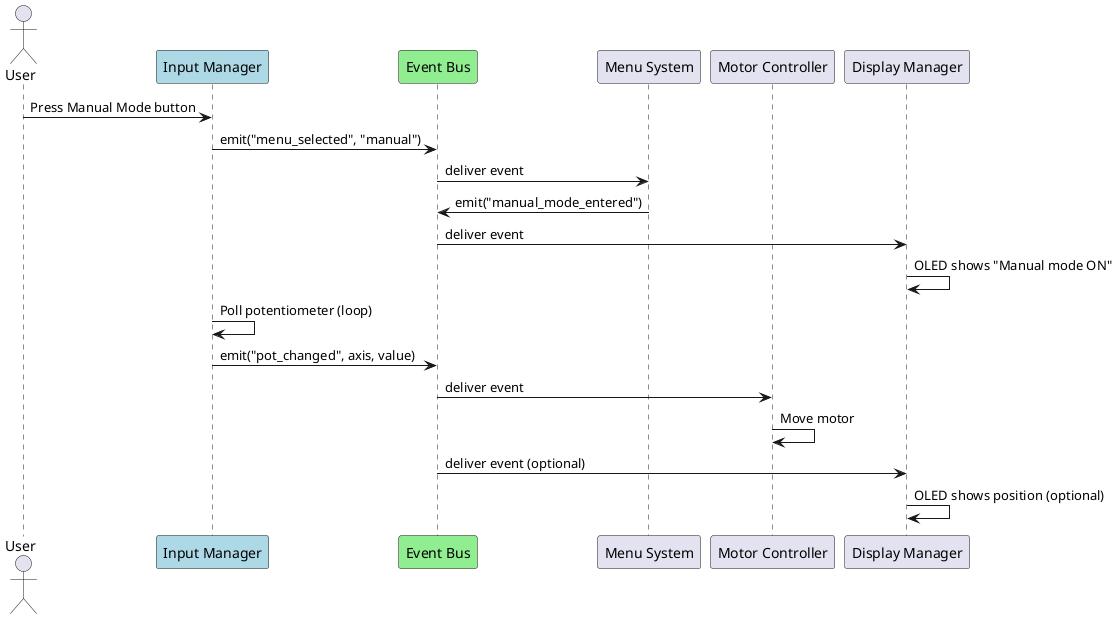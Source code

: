 @startuml
actor User
participant "Input Manager" as IM #LightBlue
participant "Event Bus" as EB #LightGreen
participant "Menu System" as Menu
participant "Motor Controller" as MC
participant "Display Manager" as DM

User -> IM: Press Manual Mode button
IM -> EB: emit("menu_selected", "manual")
EB -> Menu: deliver event
Menu -> EB: emit("manual_mode_entered")
EB -> DM: deliver event
DM -> DM: OLED shows "Manual mode ON"
IM -> IM: Poll potentiometer (loop)
IM -> EB: emit("pot_changed", axis, value)
EB -> MC: deliver event
MC -> MC: Move motor
EB -> DM: deliver event (optional)
DM -> DM: OLED shows position (optional)
@enduml
